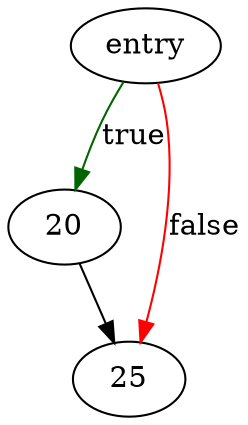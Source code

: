 digraph "nullifFunc" {
	// Node definitions.
	3 [label=entry];
	20;
	25;

	// Edge definitions.
	3 -> 20 [
		color=darkgreen
		label=true
	];
	3 -> 25 [
		color=red
		label=false
	];
	20 -> 25;
}